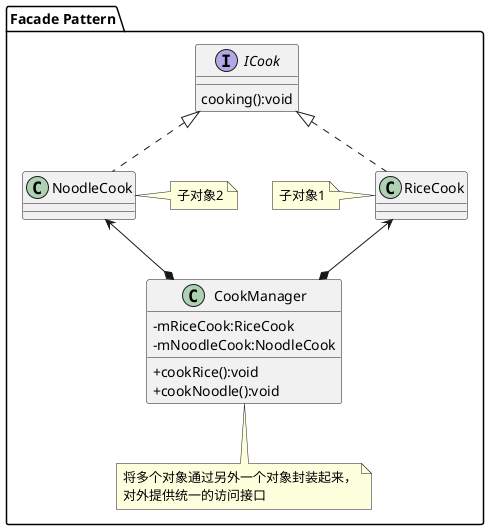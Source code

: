 @startuml
skinparam classAttributeIconSize 0
package "Facade Pattern"{
    interface ICook {
        cooking():void
    }
    class RiceCook
    note left:子对象1
    class RiceCook implements ICook

    class NoodleCook
    note right:子对象2
    class NoodleCook implements ICook

    class CookManager{
    -mRiceCook:RiceCook
    -mNoodleCook:NoodleCook
     +cookRice():void
     +cookNoodle():void
    }
    note bottom:将多个对象通过另外一个对象封装起来，\n对外提供统一的访问接口
    RiceCook <--* CookManager
    NoodleCook <--* CookManager
}
@enduml
